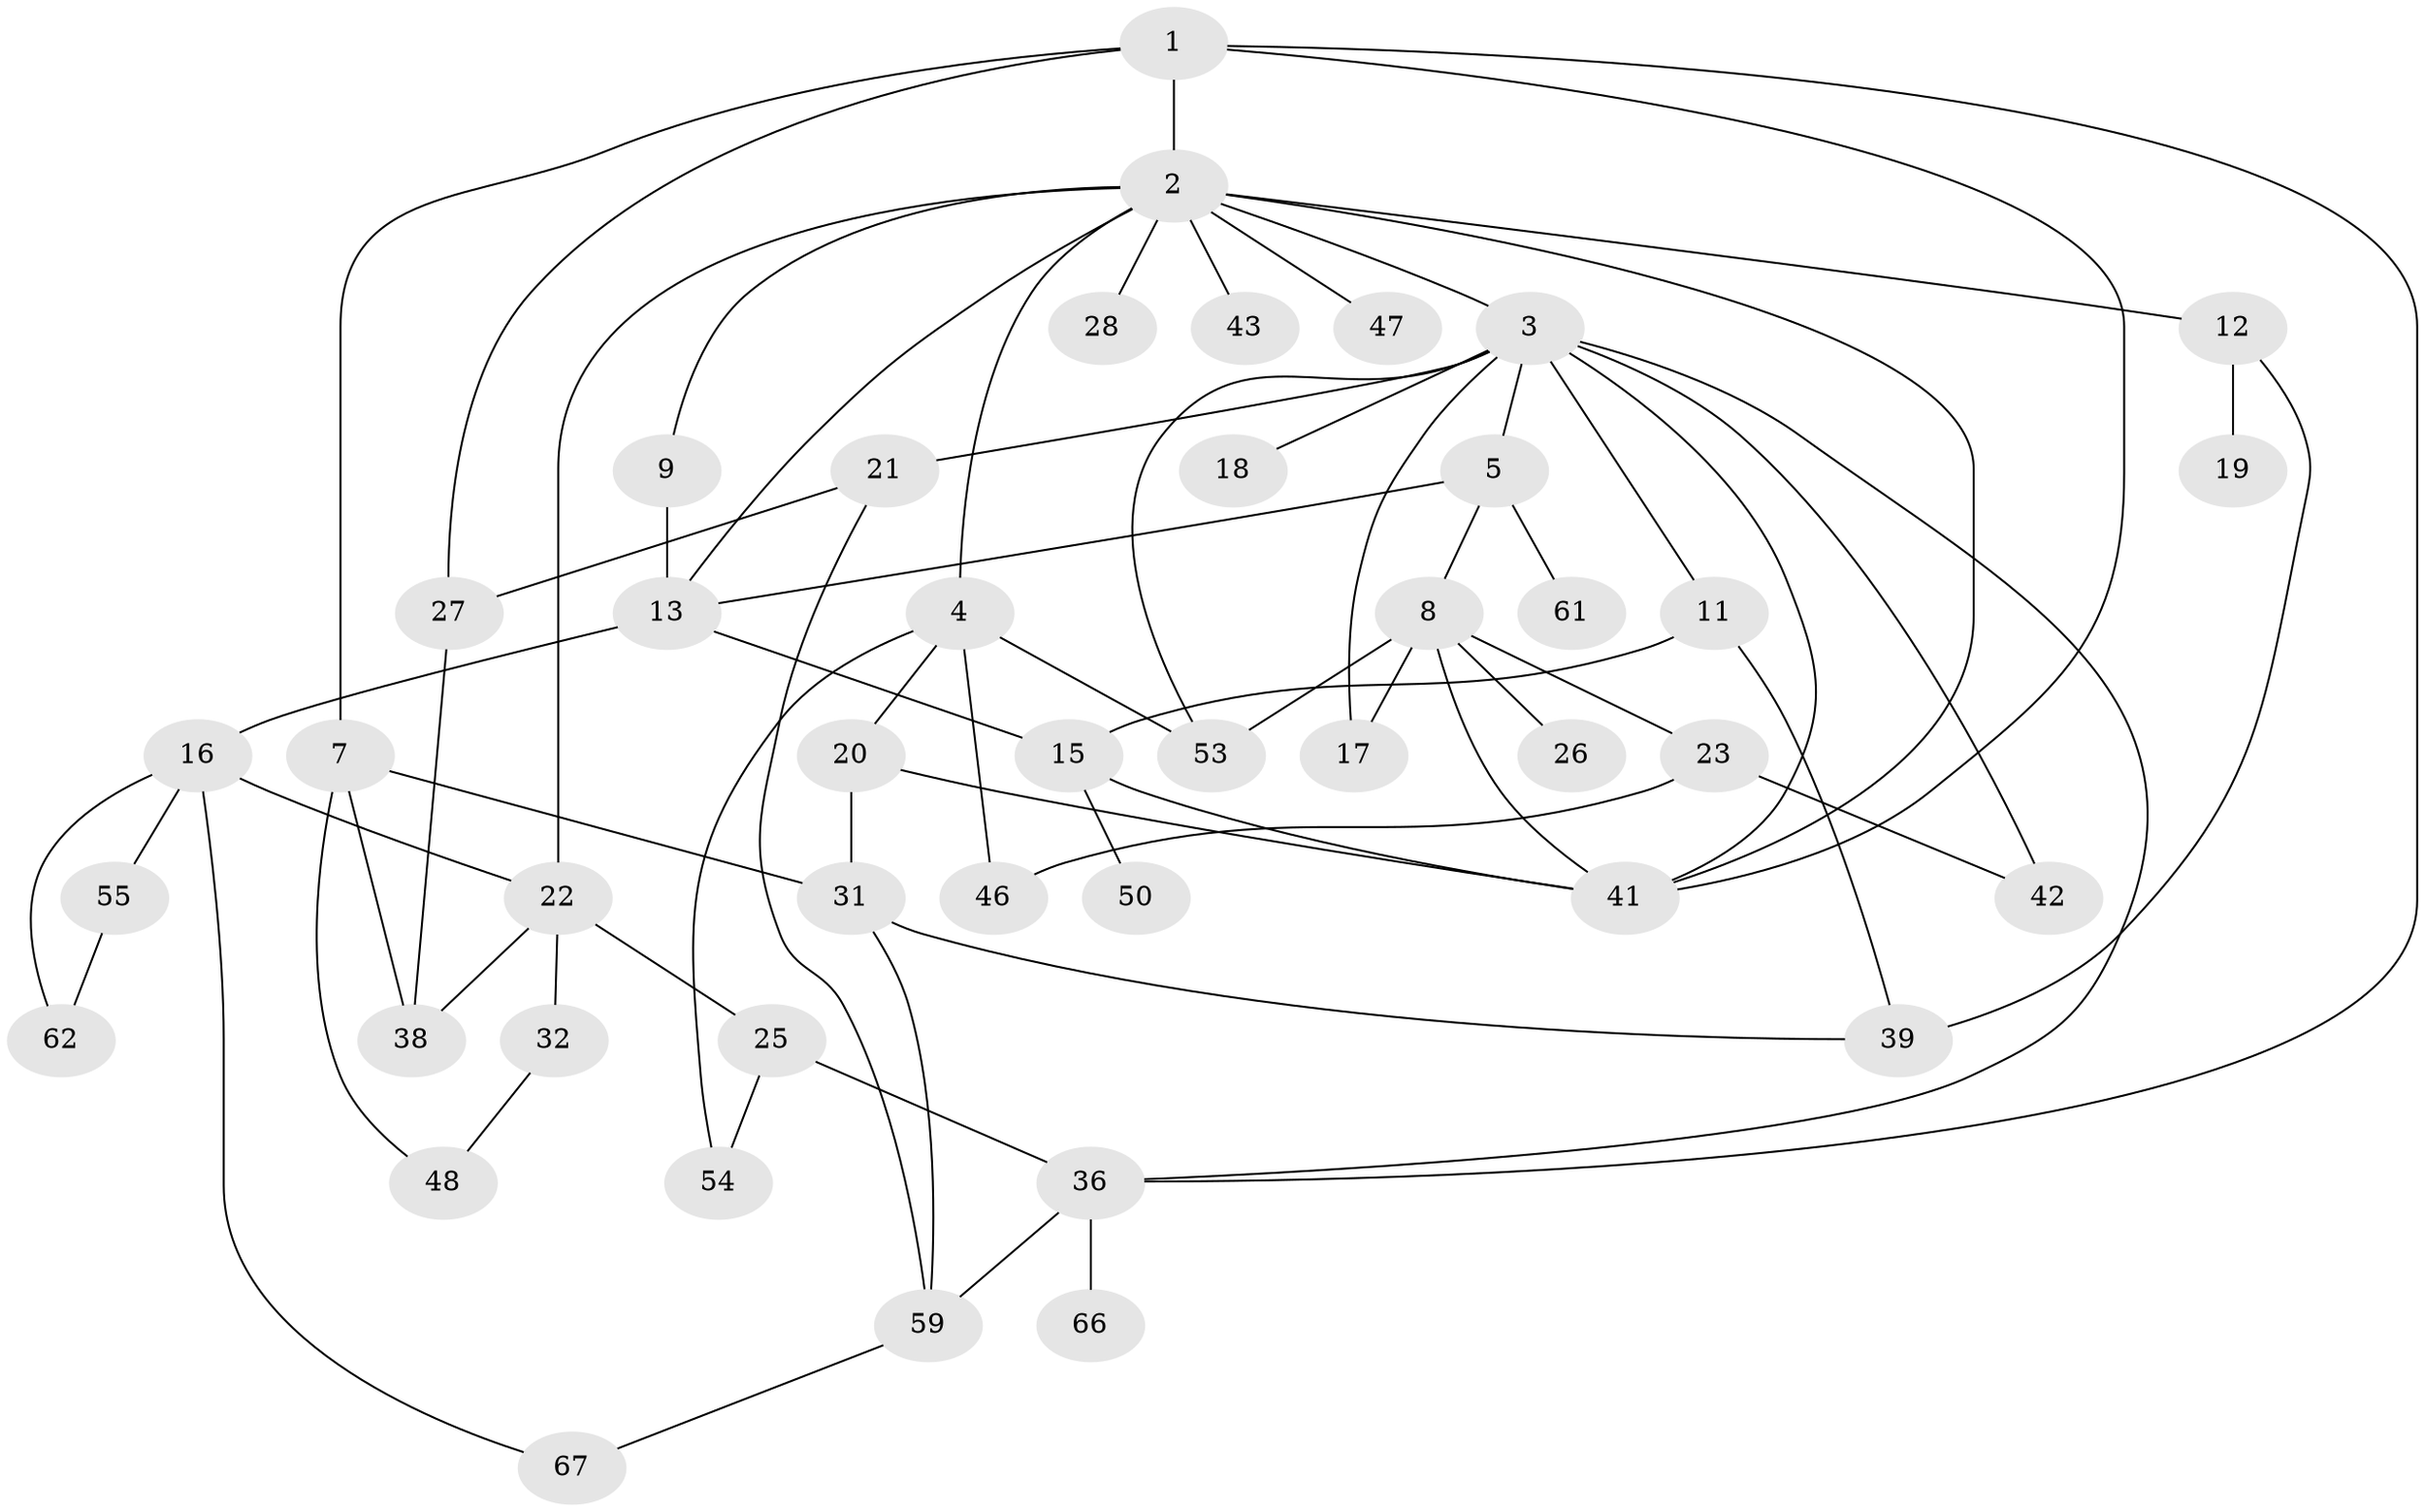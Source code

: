 // original degree distribution, {5: 0.08571428571428572, 10: 0.014285714285714285, 8: 0.014285714285714285, 6: 0.014285714285714285, 4: 0.14285714285714285, 2: 0.32857142857142857, 3: 0.2, 1: 0.2}
// Generated by graph-tools (version 1.1) at 2025/41/03/06/25 10:41:29]
// undirected, 44 vertices, 71 edges
graph export_dot {
graph [start="1"]
  node [color=gray90,style=filled];
  1;
  2 [super="+30"];
  3 [super="+6"];
  4 [super="+49"];
  5 [super="+63"];
  7 [super="+64"];
  8 [super="+10"];
  9;
  11 [super="+65"];
  12 [super="+29"];
  13 [super="+14"];
  15 [super="+35"];
  16 [super="+70"];
  17 [super="+56"];
  18;
  19;
  20 [super="+24"];
  21 [super="+34"];
  22;
  23 [super="+37"];
  25 [super="+45"];
  26;
  27 [super="+60"];
  28;
  31 [super="+33"];
  32 [super="+40"];
  36 [super="+57"];
  38 [super="+69"];
  39 [super="+52"];
  41 [super="+44"];
  42;
  43;
  46;
  47;
  48 [super="+51"];
  50;
  53 [super="+58"];
  54;
  55;
  59 [super="+68"];
  61;
  62;
  66;
  67;
  1 -- 2;
  1 -- 7;
  1 -- 27;
  1 -- 36;
  1 -- 41;
  2 -- 3;
  2 -- 4;
  2 -- 9;
  2 -- 12;
  2 -- 22;
  2 -- 28;
  2 -- 43;
  2 -- 13;
  2 -- 47;
  2 -- 41;
  3 -- 5;
  3 -- 18;
  3 -- 21;
  3 -- 42;
  3 -- 53;
  3 -- 11;
  3 -- 17;
  3 -- 36;
  3 -- 41;
  4 -- 20;
  4 -- 46;
  4 -- 54;
  4 -- 53;
  5 -- 8;
  5 -- 61;
  5 -- 13;
  7 -- 31;
  7 -- 38;
  7 -- 48;
  8 -- 26;
  8 -- 53;
  8 -- 23 [weight=2];
  8 -- 17;
  8 -- 41;
  9 -- 13;
  11 -- 39;
  11 -- 15;
  12 -- 19;
  12 -- 39;
  13 -- 16;
  13 -- 15;
  15 -- 50;
  15 -- 41;
  16 -- 55;
  16 -- 67;
  16 -- 62;
  16 -- 22;
  20 -- 41;
  20 -- 31;
  21 -- 59;
  21 -- 27;
  22 -- 25;
  22 -- 32;
  22 -- 38;
  23 -- 46;
  23 -- 42;
  25 -- 36;
  25 -- 54;
  27 -- 38;
  31 -- 59;
  31 -- 39;
  32 -- 48;
  36 -- 59;
  36 -- 66;
  55 -- 62;
  59 -- 67;
}
